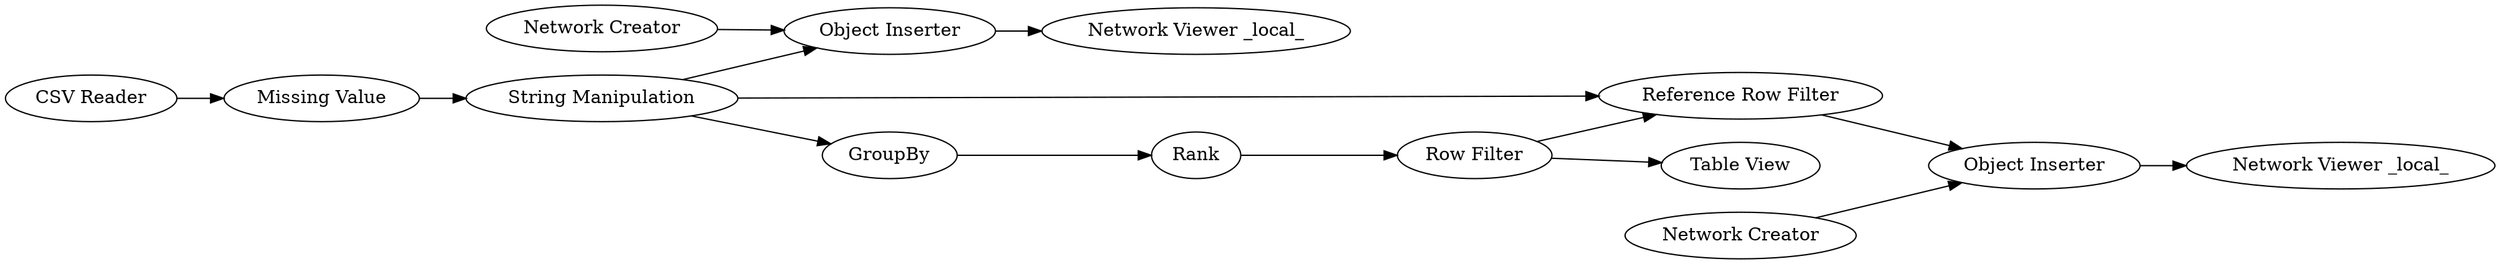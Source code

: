 digraph {
	"-5820800193663459365_19" [label="Network Viewer _local_"]
	"-5820800193663459365_16" [label="Reference Row Filter"]
	"-5820800193663459365_18" [label="Object Inserter"]
	"-5820800193663459365_2" [label="Network Creator"]
	"-5820800193663459365_3" [label="Object Inserter"]
	"-5820800193663459365_8" [label=GroupBy]
	"-5820800193663459365_4" [label="Network Viewer _local_"]
	"-5820800193663459365_1" [label="CSV Reader"]
	"-5820800193663459365_9" [label=Rank]
	"-5820800193663459365_5" [label="String Manipulation"]
	"-5820800193663459365_17" [label="Network Creator"]
	"-5820800193663459365_6" [label="Missing Value"]
	"-5820800193663459365_10" [label="Row Filter"]
	"-5820800193663459365_15" [label="Table View"]
	"-5820800193663459365_16" -> "-5820800193663459365_18"
	"-5820800193663459365_5" -> "-5820800193663459365_16"
	"-5820800193663459365_9" -> "-5820800193663459365_10"
	"-5820800193663459365_3" -> "-5820800193663459365_4"
	"-5820800193663459365_8" -> "-5820800193663459365_9"
	"-5820800193663459365_5" -> "-5820800193663459365_8"
	"-5820800193663459365_1" -> "-5820800193663459365_6"
	"-5820800193663459365_17" -> "-5820800193663459365_18"
	"-5820800193663459365_18" -> "-5820800193663459365_19"
	"-5820800193663459365_10" -> "-5820800193663459365_16"
	"-5820800193663459365_2" -> "-5820800193663459365_3"
	"-5820800193663459365_10" -> "-5820800193663459365_15"
	"-5820800193663459365_6" -> "-5820800193663459365_5"
	"-5820800193663459365_5" -> "-5820800193663459365_3"
	rankdir=LR
}
